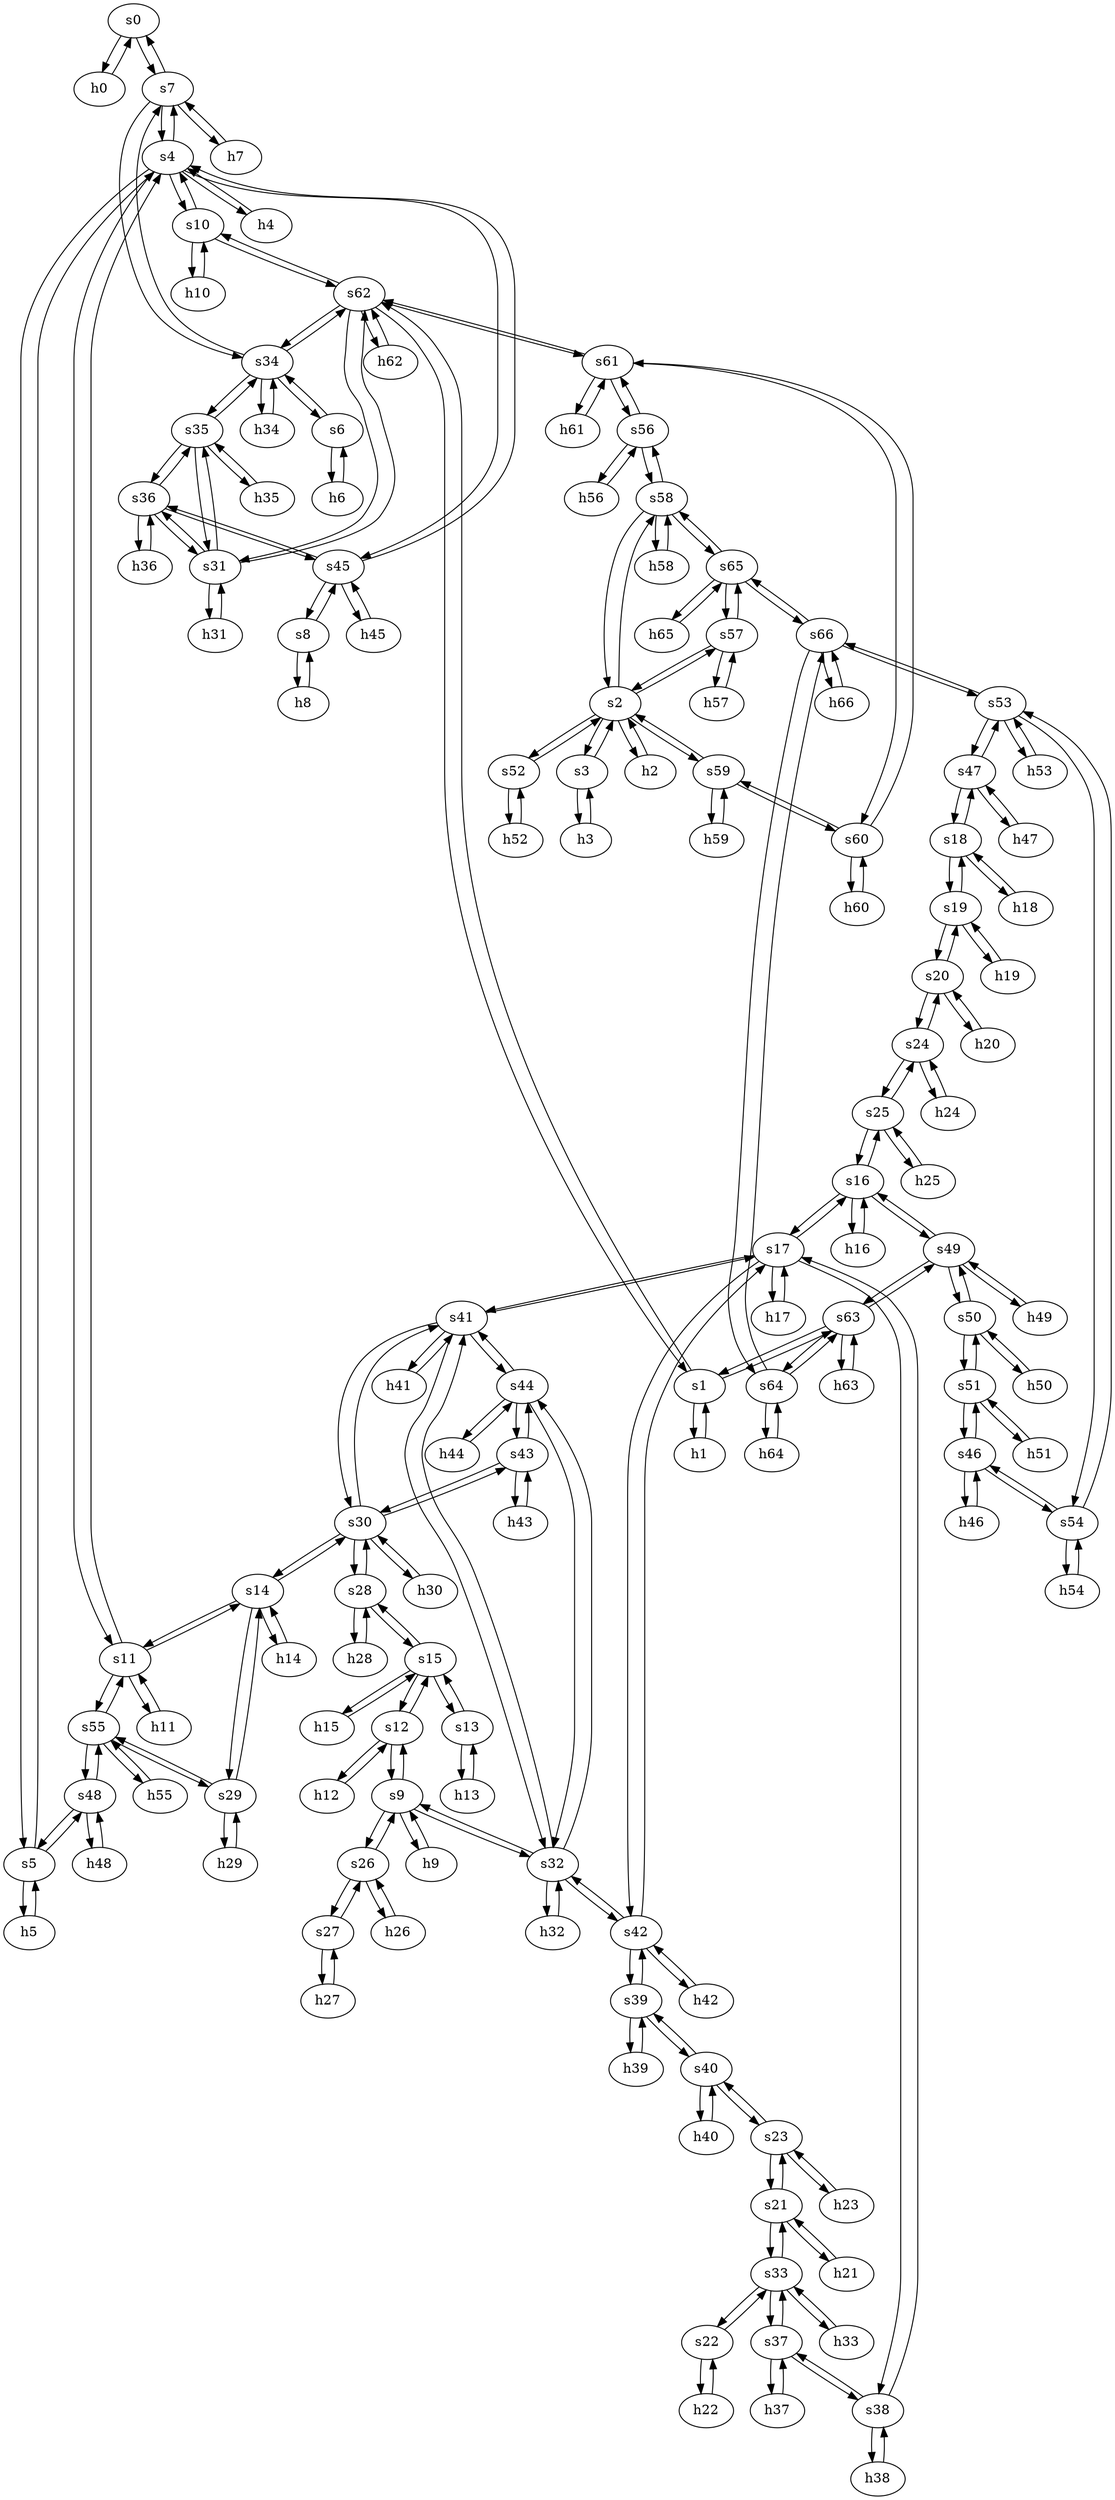 strict digraph "Missouri Network Alliance " {
	s0	 [id=0,
		type=switch];
	h0	 [ip="111.0.0.0",
		mac="00:00:00:00:0:0",
		type=host];
	s0 -> h0	 [capacity="1Gbps",
		cost=1,
		dst_port=1,
		src_port=1];
	s7	 [id=7,
		type=switch];
	s0 -> s7	 [capacity="1Gbps",
		cost=1,
		dst_port=2,
		src_port=2];
	s34	 [id=34,
		type=switch];
	s7 -> s34	 [capacity="1Gbps",
		cost=1,
		dst_port=3,
		src_port=4];
	h7	 [ip="111.0.7.7",
		mac="00:00:00:00:7:7",
		type=host];
	s7 -> h7	 [capacity="1Gbps",
		cost=1,
		dst_port=1,
		src_port=1];
	s4	 [id=4,
		type=switch];
	s7 -> s4	 [capacity="1Gbps",
		cost=1,
		dst_port=6,
		src_port=3];
	s7 -> s0	 [capacity="1Gbps",
		cost=1,
		dst_port=2,
		src_port=2];
	h20	 [ip="111.0.20.20",
		mac="00:00:00:00:20:20",
		type=host];
	s20	 [id=20,
		type=switch];
	h20 -> s20	 [capacity="1Gbps",
		cost=1,
		dst_port=1,
		src_port=1];
	h47	 [ip="111.0.47.47",
		mac="00:00:00:00:47:47",
		type=host];
	s47	 [id=47,
		type=switch];
	h47 -> s47	 [capacity="1Gbps",
		cost=1,
		dst_port=1,
		src_port=1];
	h46	 [ip="111.0.46.46",
		mac="00:00:00:00:46:46",
		type=host];
	s46	 [id=46,
		type=switch];
	h46 -> s46	 [capacity="1Gbps",
		cost=1,
		dst_port=1,
		src_port=1];
	h45	 [ip="111.0.45.45",
		mac="00:00:00:00:45:45",
		type=host];
	s45	 [id=45,
		type=switch];
	h45 -> s45	 [capacity="1Gbps",
		cost=1,
		dst_port=1,
		src_port=1];
	h44	 [ip="111.0.44.44",
		mac="00:00:00:00:44:44",
		type=host];
	s44	 [id=44,
		type=switch];
	h44 -> s44	 [capacity="1Gbps",
		cost=1,
		dst_port=1,
		src_port=1];
	h43	 [ip="111.0.43.43",
		mac="00:00:00:00:43:43",
		type=host];
	s43	 [id=43,
		type=switch];
	h43 -> s43	 [capacity="1Gbps",
		cost=1,
		dst_port=1,
		src_port=1];
	s5	 [id=5,
		type=switch];
	h5	 [ip="111.0.5.5",
		mac="00:00:00:00:5:5",
		type=host];
	s5 -> h5	 [capacity="1Gbps",
		cost=1,
		dst_port=1,
		src_port=1];
	s48	 [id=48,
		type=switch];
	s5 -> s48	 [capacity="1Gbps",
		cost=1,
		dst_port=2,
		src_port=3];
	s5 -> s4	 [capacity="1Gbps",
		cost=1,
		dst_port=5,
		src_port=2];
	h41	 [ip="111.0.41.41",
		mac="00:00:00:00:41:41",
		type=host];
	s41	 [id=41,
		type=switch];
	h41 -> s41	 [capacity="1Gbps",
		cost=1,
		dst_port=1,
		src_port=1];
	h40	 [ip="111.0.40.40",
		mac="00:00:00:00:40:40",
		type=host];
	s40	 [id=40,
		type=switch];
	h40 -> s40	 [capacity="1Gbps",
		cost=1,
		dst_port=1,
		src_port=1];
	h4	 [ip="111.0.4.4",
		mac="00:00:00:00:4:4",
		type=host];
	s4 -> h4	 [capacity="1Gbps",
		cost=1,
		dst_port=1,
		src_port=1];
	s4 -> s7	 [capacity="1Gbps",
		cost=1,
		dst_port=3,
		src_port=6];
	s11	 [id=11,
		type=switch];
	s4 -> s11	 [capacity="1Gbps",
		cost=1,
		dst_port=2,
		src_port=4];
	s4 -> s45	 [capacity="1Gbps",
		cost=1,
		dst_port=2,
		src_port=2];
	s4 -> s5	 [capacity="1Gbps",
		cost=1,
		dst_port=2,
		src_port=5];
	s10	 [id=10,
		type=switch];
	s4 -> s10	 [capacity="1Gbps",
		cost=1,
		dst_port=2,
		src_port=3];
	h49	 [ip="111.0.49.49",
		mac="00:00:00:00:49:49",
		type=host];
	s49	 [id=49,
		type=switch];
	h49 -> s49	 [capacity="1Gbps",
		cost=1,
		dst_port=1,
		src_port=1];
	h48	 [ip="111.0.48.48",
		mac="00:00:00:00:48:48",
		type=host];
	h48 -> s48	 [capacity="1Gbps",
		cost=1,
		dst_port=1,
		src_port=1];
	s57	 [id=57,
		type=switch];
	s65	 [id=65,
		type=switch];
	s57 -> s65	 [capacity="1Gbps",
		cost=1,
		dst_port=2,
		src_port=3];
	h57	 [ip="111.0.57.57",
		mac="00:00:00:00:57:57",
		type=host];
	s57 -> h57	 [capacity="1Gbps",
		cost=1,
		dst_port=1,
		src_port=1];
	s2	 [id=2,
		type=switch];
	s57 -> s2	 [capacity="1Gbps",
		cost=1,
		dst_port=2,
		src_port=2];
	s56	 [id=56,
		type=switch];
	s58	 [id=58,
		type=switch];
	s56 -> s58	 [capacity="1Gbps",
		cost=1,
		dst_port=3,
		src_port=2];
	s61	 [id=61,
		type=switch];
	s56 -> s61	 [capacity="1Gbps",
		cost=1,
		dst_port=2,
		src_port=3];
	h56	 [ip="111.0.56.56",
		mac="00:00:00:00:56:56",
		type=host];
	s56 -> h56	 [capacity="1Gbps",
		cost=1,
		dst_port=1,
		src_port=1];
	s55	 [id=55,
		type=switch];
	h55	 [ip="111.0.55.55",
		mac="00:00:00:00:55:55",
		type=host];
	s55 -> h55	 [capacity="1Gbps",
		cost=1,
		dst_port=1,
		src_port=1];
	s55 -> s11	 [capacity="1Gbps",
		cost=1,
		dst_port=4,
		src_port=2];
	s29	 [id=29,
		type=switch];
	s55 -> s29	 [capacity="1Gbps",
		cost=1,
		dst_port=3,
		src_port=3];
	s55 -> s48	 [capacity="1Gbps",
		cost=1,
		dst_port=3,
		src_port=4];
	s54	 [id=54,
		type=switch];
	s54 -> s46	 [capacity="1Gbps",
		cost=1,
		dst_port=3,
		src_port=2];
	h54	 [ip="111.0.54.54",
		mac="00:00:00:00:54:54",
		type=host];
	s54 -> h54	 [capacity="1Gbps",
		cost=1,
		dst_port=1,
		src_port=1];
	s53	 [id=53,
		type=switch];
	s54 -> s53	 [capacity="1Gbps",
		cost=1,
		dst_port=4,
		src_port=3];
	h53	 [ip="111.0.53.53",
		mac="00:00:00:00:53:53",
		type=host];
	s53 -> h53	 [capacity="1Gbps",
		cost=1,
		dst_port=1,
		src_port=1];
	s53 -> s54	 [capacity="1Gbps",
		cost=1,
		dst_port=3,
		src_port=4];
	s66	 [id=66,
		type=switch];
	s53 -> s66	 [capacity="1Gbps",
		cost=1,
		dst_port=2,
		src_port=3];
	s53 -> s47	 [capacity="1Gbps",
		cost=1,
		dst_port=3,
		src_port=2];
	s52	 [id=52,
		type=switch];
	h52	 [ip="111.0.52.52",
		mac="00:00:00:00:52:52",
		type=host];
	s52 -> h52	 [capacity="1Gbps",
		cost=1,
		dst_port=1,
		src_port=1];
	s52 -> s2	 [capacity="1Gbps",
		cost=1,
		dst_port=5,
		src_port=2];
	s51	 [id=51,
		type=switch];
	s51 -> s46	 [capacity="1Gbps",
		cost=1,
		dst_port=2,
		src_port=2];
	s50	 [id=50,
		type=switch];
	s51 -> s50	 [capacity="1Gbps",
		cost=1,
		dst_port=3,
		src_port=3];
	h51	 [ip="111.0.51.51",
		mac="00:00:00:00:51:51",
		type=host];
	s51 -> h51	 [capacity="1Gbps",
		cost=1,
		dst_port=1,
		src_port=1];
	h50	 [ip="111.0.50.50",
		mac="00:00:00:00:50:50",
		type=host];
	s50 -> h50	 [capacity="1Gbps",
		cost=1,
		dst_port=1,
		src_port=1];
	s50 -> s51	 [capacity="1Gbps",
		cost=1,
		dst_port=3,
		src_port=3];
	s50 -> s49	 [capacity="1Gbps",
		cost=1,
		dst_port=3,
		src_port=2];
	s59	 [id=59,
		type=switch];
	h59	 [ip="111.0.59.59",
		mac="00:00:00:00:59:59",
		type=host];
	s59 -> h59	 [capacity="1Gbps",
		cost=1,
		dst_port=1,
		src_port=1];
	s60	 [id=60,
		type=switch];
	s59 -> s60	 [capacity="1Gbps",
		cost=1,
		dst_port=2,
		src_port=3];
	s59 -> s2	 [capacity="1Gbps",
		cost=1,
		dst_port=6,
		src_port=2];
	h58	 [ip="111.0.58.58",
		mac="00:00:00:00:58:58",
		type=host];
	s58 -> h58	 [capacity="1Gbps",
		cost=1,
		dst_port=1,
		src_port=1];
	s58 -> s56	 [capacity="1Gbps",
		cost=1,
		dst_port=2,
		src_port=3];
	s58 -> s65	 [capacity="1Gbps",
		cost=1,
		dst_port=3,
		src_port=4];
	s58 -> s2	 [capacity="1Gbps",
		cost=1,
		dst_port=3,
		src_port=2];
	h54 -> s54	 [capacity="1Gbps",
		cost=1,
		dst_port=1,
		src_port=1];
	h55 -> s55	 [capacity="1Gbps",
		cost=1,
		dst_port=1,
		src_port=1];
	h56 -> s56	 [capacity="1Gbps",
		cost=1,
		dst_port=1,
		src_port=1];
	h57 -> s57	 [capacity="1Gbps",
		cost=1,
		dst_port=1,
		src_port=1];
	h50 -> s50	 [capacity="1Gbps",
		cost=1,
		dst_port=1,
		src_port=1];
	h51 -> s51	 [capacity="1Gbps",
		cost=1,
		dst_port=1,
		src_port=1];
	h52 -> s52	 [capacity="1Gbps",
		cost=1,
		dst_port=1,
		src_port=1];
	h53 -> s53	 [capacity="1Gbps",
		cost=1,
		dst_port=1,
		src_port=1];
	h58 -> s58	 [capacity="1Gbps",
		cost=1,
		dst_port=1,
		src_port=1];
	h59 -> s59	 [capacity="1Gbps",
		cost=1,
		dst_port=1,
		src_port=1];
	s44 -> s43	 [capacity="1Gbps",
		cost=1,
		dst_port=3,
		src_port=4];
	s44 -> h44	 [capacity="1Gbps",
		cost=1,
		dst_port=1,
		src_port=1];
	s32	 [id=32,
		type=switch];
	s44 -> s32	 [capacity="1Gbps",
		cost=1,
		dst_port=4,
		src_port=2];
	s44 -> s41	 [capacity="1Gbps",
		cost=1,
		dst_port=5,
		src_port=3];
	h24	 [ip="111.0.24.24",
		mac="00:00:00:00:24:24",
		type=host];
	s24	 [id=24,
		type=switch];
	h24 -> s24	 [capacity="1Gbps",
		cost=1,
		dst_port=1,
		src_port=1];
	s46 -> s51	 [capacity="1Gbps",
		cost=1,
		dst_port=2,
		src_port=2];
	s46 -> h46	 [capacity="1Gbps",
		cost=1,
		dst_port=1,
		src_port=1];
	s46 -> s54	 [capacity="1Gbps",
		cost=1,
		dst_port=2,
		src_port=3];
	s47 -> h47	 [capacity="1Gbps",
		cost=1,
		dst_port=1,
		src_port=1];
	s47 -> s53	 [capacity="1Gbps",
		cost=1,
		dst_port=2,
		src_port=3];
	s18	 [id=18,
		type=switch];
	s47 -> s18	 [capacity="1Gbps",
		cost=1,
		dst_port=3,
		src_port=2];
	s40 -> h40	 [capacity="1Gbps",
		cost=1,
		dst_port=1,
		src_port=1];
	s23	 [id=23,
		type=switch];
	s40 -> s23	 [capacity="1Gbps",
		cost=1,
		dst_port=3,
		src_port=2];
	s39	 [id=39,
		type=switch];
	s40 -> s39	 [capacity="1Gbps",
		cost=1,
		dst_port=2,
		src_port=3];
	s30	 [id=30,
		type=switch];
	s41 -> s30	 [capacity="1Gbps",
		cost=1,
		dst_port=4,
		src_port=3];
	s41 -> s44	 [capacity="1Gbps",
		cost=1,
		dst_port=3,
		src_port=5];
	s41 -> h41	 [capacity="1Gbps",
		cost=1,
		dst_port=1,
		src_port=1];
	s17	 [id=17,
		type=switch];
	s41 -> s17	 [capacity="1Gbps",
		cost=1,
		dst_port=3,
		src_port=2];
	s41 -> s32	 [capacity="1Gbps",
		cost=1,
		dst_port=5,
		src_port=4];
	s42	 [id=42,
		type=switch];
	s42 -> s17	 [capacity="1Gbps",
		cost=1,
		dst_port=4,
		src_port=2];
	s42 -> s32	 [capacity="1Gbps",
		cost=1,
		dst_port=3,
		src_port=3];
	s42 -> s39	 [capacity="1Gbps",
		cost=1,
		dst_port=3,
		src_port=4];
	h42	 [ip="111.0.42.42",
		mac="00:00:00:00:42:42",
		type=host];
	s42 -> h42	 [capacity="1Gbps",
		cost=1,
		dst_port=1,
		src_port=1];
	s43 -> s30	 [capacity="1Gbps",
		cost=1,
		dst_port=5,
		src_port=2];
	s43 -> s44	 [capacity="1Gbps",
		cost=1,
		dst_port=4,
		src_port=3];
	s43 -> h43	 [capacity="1Gbps",
		cost=1,
		dst_port=1,
		src_port=1];
	s48 -> h48	 [capacity="1Gbps",
		cost=1,
		dst_port=1,
		src_port=1];
	s48 -> s5	 [capacity="1Gbps",
		cost=1,
		dst_port=3,
		src_port=2];
	s48 -> s55	 [capacity="1Gbps",
		cost=1,
		dst_port=4,
		src_port=3];
	s49 -> h49	 [capacity="1Gbps",
		cost=1,
		dst_port=1,
		src_port=1];
	s49 -> s50	 [capacity="1Gbps",
		cost=1,
		dst_port=2,
		src_port=3];
	s16	 [id=16,
		type=switch];
	s49 -> s16	 [capacity="1Gbps",
		cost=1,
		dst_port=4,
		src_port=2];
	s63	 [id=63,
		type=switch];
	s49 -> s63	 [capacity="1Gbps",
		cost=1,
		dst_port=3,
		src_port=4];
	h42 -> s42	 [capacity="1Gbps",
		cost=1,
		dst_port=1,
		src_port=1];
	h61	 [ip="111.0.61.61",
		mac="00:00:00:00:61:61",
		type=host];
	h61 -> s61	 [capacity="1Gbps",
		cost=1,
		dst_port=1,
		src_port=1];
	h60	 [ip="111.0.60.60",
		mac="00:00:00:00:60:60",
		type=host];
	h60 -> s60	 [capacity="1Gbps",
		cost=1,
		dst_port=1,
		src_port=1];
	h63	 [ip="111.0.63.63",
		mac="00:00:00:00:63:63",
		type=host];
	h63 -> s63	 [capacity="1Gbps",
		cost=1,
		dst_port=1,
		src_port=1];
	h62	 [ip="111.0.62.62",
		mac="00:00:00:00:62:62",
		type=host];
	s62	 [id=62,
		type=switch];
	h62 -> s62	 [capacity="1Gbps",
		cost=1,
		dst_port=1,
		src_port=1];
	h65	 [ip="111.0.65.65",
		mac="00:00:00:00:65:65",
		type=host];
	h65 -> s65	 [capacity="1Gbps",
		cost=1,
		dst_port=1,
		src_port=1];
	h64	 [ip="111.0.64.64",
		mac="00:00:00:00:64:64",
		type=host];
	s64	 [id=64,
		type=switch];
	h64 -> s64	 [capacity="1Gbps",
		cost=1,
		dst_port=1,
		src_port=1];
	h66	 [ip="111.0.66.66",
		mac="00:00:00:00:66:66",
		type=host];
	h66 -> s66	 [capacity="1Gbps",
		cost=1,
		dst_port=1,
		src_port=1];
	s45 -> h45	 [capacity="1Gbps",
		cost=1,
		dst_port=1,
		src_port=1];
	s36	 [id=36,
		type=switch];
	s45 -> s36	 [capacity="1Gbps",
		cost=1,
		dst_port=4,
		src_port=4];
	s8	 [id=8,
		type=switch];
	s45 -> s8	 [capacity="1Gbps",
		cost=1,
		dst_port=2,
		src_port=3];
	s45 -> s4	 [capacity="1Gbps",
		cost=1,
		dst_port=2,
		src_port=2];
	s19	 [id=19,
		type=switch];
	h19	 [ip="111.0.19.19",
		mac="00:00:00:00:19:19",
		type=host];
	s19 -> h19	 [capacity="1Gbps",
		cost=1,
		dst_port=1,
		src_port=1];
	s19 -> s20	 [capacity="1Gbps",
		cost=1,
		dst_port=2,
		src_port=3];
	s19 -> s18	 [capacity="1Gbps",
		cost=1,
		dst_port=2,
		src_port=2];
	h18	 [ip="111.0.18.18",
		mac="00:00:00:00:18:18",
		type=host];
	s18 -> h18	 [capacity="1Gbps",
		cost=1,
		dst_port=1,
		src_port=1];
	s18 -> s47	 [capacity="1Gbps",
		cost=1,
		dst_port=2,
		src_port=3];
	s18 -> s19	 [capacity="1Gbps",
		cost=1,
		dst_port=2,
		src_port=2];
	s13	 [id=13,
		type=switch];
	s15	 [id=15,
		type=switch];
	s13 -> s15	 [capacity="1Gbps",
		cost=1,
		dst_port=3,
		src_port=2];
	h13	 [ip="111.0.13.13",
		mac="00:00:00:00:13:13",
		type=host];
	s13 -> h13	 [capacity="1Gbps",
		cost=1,
		dst_port=1,
		src_port=1];
	s12	 [id=12,
		type=switch];
	h12	 [ip="111.0.12.12",
		mac="00:00:00:00:12:12",
		type=host];
	s12 -> h12	 [capacity="1Gbps",
		cost=1,
		dst_port=1,
		src_port=1];
	s12 -> s15	 [capacity="1Gbps",
		cost=1,
		dst_port=2,
		src_port=3];
	s9	 [id=9,
		type=switch];
	s12 -> s9	 [capacity="1Gbps",
		cost=1,
		dst_port=4,
		src_port=2];
	s14	 [id=14,
		type=switch];
	s11 -> s14	 [capacity="1Gbps",
		cost=1,
		dst_port=2,
		src_port=3];
	h11	 [ip="111.0.11.11",
		mac="00:00:00:00:11:11",
		type=host];
	s11 -> h11	 [capacity="1Gbps",
		cost=1,
		dst_port=1,
		src_port=1];
	s11 -> s4	 [capacity="1Gbps",
		cost=1,
		dst_port=4,
		src_port=2];
	s11 -> s55	 [capacity="1Gbps",
		cost=1,
		dst_port=2,
		src_port=4];
	h10	 [ip="111.0.10.10",
		mac="00:00:00:00:10:10",
		type=host];
	s10 -> h10	 [capacity="1Gbps",
		cost=1,
		dst_port=1,
		src_port=1];
	s10 -> s62	 [capacity="1Gbps",
		cost=1,
		dst_port=3,
		src_port=3];
	s10 -> s4	 [capacity="1Gbps",
		cost=1,
		dst_port=3,
		src_port=2];
	s17 -> s16	 [capacity="1Gbps",
		cost=1,
		dst_port=2,
		src_port=2];
	s17 -> s42	 [capacity="1Gbps",
		cost=1,
		dst_port=2,
		src_port=4];
	s17 -> s41	 [capacity="1Gbps",
		cost=1,
		dst_port=2,
		src_port=3];
	s38	 [id=38,
		type=switch];
	s17 -> s38	 [capacity="1Gbps",
		cost=1,
		dst_port=2,
		src_port=5];
	h17	 [ip="111.0.17.17",
		mac="00:00:00:00:17:17",
		type=host];
	s17 -> h17	 [capacity="1Gbps",
		cost=1,
		dst_port=1,
		src_port=1];
	s16 -> s49	 [capacity="1Gbps",
		cost=1,
		dst_port=2,
		src_port=4];
	h16	 [ip="111.0.16.16",
		mac="00:00:00:00:16:16",
		type=host];
	s16 -> h16	 [capacity="1Gbps",
		cost=1,
		dst_port=1,
		src_port=1];
	s25	 [id=25,
		type=switch];
	s16 -> s25	 [capacity="1Gbps",
		cost=1,
		dst_port=2,
		src_port=3];
	s16 -> s17	 [capacity="1Gbps",
		cost=1,
		dst_port=2,
		src_port=2];
	s28	 [id=28,
		type=switch];
	s15 -> s28	 [capacity="1Gbps",
		cost=1,
		dst_port=2,
		src_port=4];
	s15 -> s12	 [capacity="1Gbps",
		cost=1,
		dst_port=3,
		src_port=2];
	h15	 [ip="111.0.15.15",
		mac="00:00:00:00:15:15",
		type=host];
	s15 -> h15	 [capacity="1Gbps",
		cost=1,
		dst_port=1,
		src_port=1];
	s15 -> s13	 [capacity="1Gbps",
		cost=1,
		dst_port=2,
		src_port=3];
	h14	 [ip="111.0.14.14",
		mac="00:00:00:00:14:14",
		type=host];
	s14 -> h14	 [capacity="1Gbps",
		cost=1,
		dst_port=1,
		src_port=1];
	s14 -> s30	 [capacity="1Gbps",
		cost=1,
		dst_port=2,
		src_port=4];
	s14 -> s11	 [capacity="1Gbps",
		cost=1,
		dst_port=3,
		src_port=2];
	s14 -> s29	 [capacity="1Gbps",
		cost=1,
		dst_port=2,
		src_port=3];
	s66 -> s64	 [capacity="1Gbps",
		cost=1,
		dst_port=3,
		src_port=3];
	s66 -> s65	 [capacity="1Gbps",
		cost=1,
		dst_port=4,
		src_port=4];
	s66 -> h66	 [capacity="1Gbps",
		cost=1,
		dst_port=1,
		src_port=1];
	s66 -> s53	 [capacity="1Gbps",
		cost=1,
		dst_port=3,
		src_port=2];
	s64 -> h64	 [capacity="1Gbps",
		cost=1,
		dst_port=1,
		src_port=1];
	s64 -> s66	 [capacity="1Gbps",
		cost=1,
		dst_port=3,
		src_port=3];
	s64 -> s63	 [capacity="1Gbps",
		cost=1,
		dst_port=4,
		src_port=2];
	s65 -> s58	 [capacity="1Gbps",
		cost=1,
		dst_port=4,
		src_port=3];
	s65 -> h65	 [capacity="1Gbps",
		cost=1,
		dst_port=1,
		src_port=1];
	s65 -> s66	 [capacity="1Gbps",
		cost=1,
		dst_port=4,
		src_port=4];
	s65 -> s57	 [capacity="1Gbps",
		cost=1,
		dst_port=3,
		src_port=2];
	s62 -> h62	 [capacity="1Gbps",
		cost=1,
		dst_port=1,
		src_port=1];
	s62 -> s34	 [capacity="1Gbps",
		cost=1,
		dst_port=5,
		src_port=5];
	s1	 [id=1,
		type=switch];
	s62 -> s1	 [capacity="1Gbps",
		cost=1,
		dst_port=2,
		src_port=2];
	s62 -> s61	 [capacity="1Gbps",
		cost=1,
		dst_port=4,
		src_port=6];
	s62 -> s10	 [capacity="1Gbps",
		cost=1,
		dst_port=3,
		src_port=3];
	s31	 [id=31,
		type=switch];
	s62 -> s31	 [capacity="1Gbps",
		cost=1,
		dst_port=4,
		src_port=4];
	s63 -> h63	 [capacity="1Gbps",
		cost=1,
		dst_port=1,
		src_port=1];
	s63 -> s49	 [capacity="1Gbps",
		cost=1,
		dst_port=4,
		src_port=3];
	s63 -> s1	 [capacity="1Gbps",
		cost=1,
		dst_port=3,
		src_port=2];
	s63 -> s64	 [capacity="1Gbps",
		cost=1,
		dst_port=2,
		src_port=4];
	s60 -> s61	 [capacity="1Gbps",
		cost=1,
		dst_port=3,
		src_port=3];
	s60 -> h60	 [capacity="1Gbps",
		cost=1,
		dst_port=1,
		src_port=1];
	s60 -> s59	 [capacity="1Gbps",
		cost=1,
		dst_port=3,
		src_port=2];
	s61 -> s62	 [capacity="1Gbps",
		cost=1,
		dst_port=6,
		src_port=4];
	s61 -> s56	 [capacity="1Gbps",
		cost=1,
		dst_port=3,
		src_port=2];
	s61 -> h61	 [capacity="1Gbps",
		cost=1,
		dst_port=1,
		src_port=1];
	s61 -> s60	 [capacity="1Gbps",
		cost=1,
		dst_port=3,
		src_port=3];
	h8	 [ip="111.0.8.8",
		mac="00:00:00:00:8:8",
		type=host];
	h8 -> s8	 [capacity="1Gbps",
		cost=1,
		dst_port=1,
		src_port=1];
	h9	 [ip="111.0.9.9",
		mac="00:00:00:00:9:9",
		type=host];
	h9 -> s9	 [capacity="1Gbps",
		cost=1,
		dst_port=1,
		src_port=1];
	h2	 [ip="111.0.2.2",
		mac="00:00:00:00:2:2",
		type=host];
	h2 -> s2	 [capacity="1Gbps",
		cost=1,
		dst_port=1,
		src_port=1];
	h3	 [ip="111.0.3.3",
		mac="00:00:00:00:3:3",
		type=host];
	s3	 [id=3,
		type=switch];
	h3 -> s3	 [capacity="1Gbps",
		cost=1,
		dst_port=1,
		src_port=1];
	h0 -> s0	 [capacity="1Gbps",
		cost=1,
		dst_port=1,
		src_port=1];
	h1	 [ip="111.0.1.1",
		mac="00:00:00:00:1:1",
		type=host];
	h1 -> s1	 [capacity="1Gbps",
		cost=1,
		dst_port=1,
		src_port=1];
	h6	 [ip="111.0.6.6",
		mac="00:00:00:00:6:6",
		type=host];
	s6	 [id=6,
		type=switch];
	h6 -> s6	 [capacity="1Gbps",
		cost=1,
		dst_port=1,
		src_port=1];
	h7 -> s7	 [capacity="1Gbps",
		cost=1,
		dst_port=1,
		src_port=1];
	h4 -> s4	 [capacity="1Gbps",
		cost=1,
		dst_port=1,
		src_port=1];
	h5 -> s5	 [capacity="1Gbps",
		cost=1,
		dst_port=1,
		src_port=1];
	s39 -> s40	 [capacity="1Gbps",
		cost=1,
		dst_port=3,
		src_port=2];
	h39	 [ip="111.0.39.39",
		mac="00:00:00:00:39:39",
		type=host];
	s39 -> h39	 [capacity="1Gbps",
		cost=1,
		dst_port=1,
		src_port=1];
	s39 -> s42	 [capacity="1Gbps",
		cost=1,
		dst_port=4,
		src_port=3];
	s37	 [id=37,
		type=switch];
	s38 -> s37	 [capacity="1Gbps",
		cost=1,
		dst_port=3,
		src_port=3];
	s38 -> s17	 [capacity="1Gbps",
		cost=1,
		dst_port=5,
		src_port=2];
	h38	 [ip="111.0.38.38",
		mac="00:00:00:00:38:38",
		type=host];
	s38 -> h38	 [capacity="1Gbps",
		cost=1,
		dst_port=1,
		src_port=1];
	s35	 [id=35,
		type=switch];
	s35 -> s34	 [capacity="1Gbps",
		cost=1,
		dst_port=4,
		src_port=3];
	s35 -> s36	 [capacity="1Gbps",
		cost=1,
		dst_port=3,
		src_port=4];
	s35 -> s31	 [capacity="1Gbps",
		cost=1,
		dst_port=2,
		src_port=2];
	h35	 [ip="111.0.35.35",
		mac="00:00:00:00:35:35",
		type=host];
	s35 -> h35	 [capacity="1Gbps",
		cost=1,
		dst_port=1,
		src_port=1];
	s34 -> s7	 [capacity="1Gbps",
		cost=1,
		dst_port=4,
		src_port=3];
	s34 -> s35	 [capacity="1Gbps",
		cost=1,
		dst_port=3,
		src_port=4];
	s34 -> s62	 [capacity="1Gbps",
		cost=1,
		dst_port=5,
		src_port=5];
	h34	 [ip="111.0.34.34",
		mac="00:00:00:00:34:34",
		type=host];
	s34 -> h34	 [capacity="1Gbps",
		cost=1,
		dst_port=1,
		src_port=1];
	s34 -> s6	 [capacity="1Gbps",
		cost=1,
		dst_port=2,
		src_port=2];
	s33	 [id=33,
		type=switch];
	s37 -> s33	 [capacity="1Gbps",
		cost=1,
		dst_port=4,
		src_port=2];
	s37 -> s38	 [capacity="1Gbps",
		cost=1,
		dst_port=3,
		src_port=3];
	h37	 [ip="111.0.37.37",
		mac="00:00:00:00:37:37",
		type=host];
	s37 -> h37	 [capacity="1Gbps",
		cost=1,
		dst_port=1,
		src_port=1];
	s36 -> s35	 [capacity="1Gbps",
		cost=1,
		dst_port=4,
		src_port=3];
	s36 -> s45	 [capacity="1Gbps",
		cost=1,
		dst_port=4,
		src_port=4];
	h36	 [ip="111.0.36.36",
		mac="00:00:00:00:36:36",
		type=host];
	s36 -> h36	 [capacity="1Gbps",
		cost=1,
		dst_port=1,
		src_port=1];
	s36 -> s31	 [capacity="1Gbps",
		cost=1,
		dst_port=3,
		src_port=2];
	s31 -> s35	 [capacity="1Gbps",
		cost=1,
		dst_port=2,
		src_port=2];
	s31 -> s62	 [capacity="1Gbps",
		cost=1,
		dst_port=4,
		src_port=4];
	s31 -> s36	 [capacity="1Gbps",
		cost=1,
		dst_port=2,
		src_port=3];
	h31	 [ip="111.0.31.31",
		mac="00:00:00:00:31:31",
		type=host];
	s31 -> h31	 [capacity="1Gbps",
		cost=1,
		dst_port=1,
		src_port=1];
	s30 -> s14	 [capacity="1Gbps",
		cost=1,
		dst_port=4,
		src_port=2];
	s30 -> s43	 [capacity="1Gbps",
		cost=1,
		dst_port=2,
		src_port=5];
	s30 -> s28	 [capacity="1Gbps",
		cost=1,
		dst_port=3,
		src_port=3];
	h30	 [ip="111.0.30.30",
		mac="00:00:00:00:30:30",
		type=host];
	s30 -> h30	 [capacity="1Gbps",
		cost=1,
		dst_port=1,
		src_port=1];
	s30 -> s41	 [capacity="1Gbps",
		cost=1,
		dst_port=3,
		src_port=4];
	s33 -> s37	 [capacity="1Gbps",
		cost=1,
		dst_port=2,
		src_port=4];
	s21	 [id=21,
		type=switch];
	s33 -> s21	 [capacity="1Gbps",
		cost=1,
		dst_port=2,
		src_port=2];
	s22	 [id=22,
		type=switch];
	s33 -> s22	 [capacity="1Gbps",
		cost=1,
		dst_port=2,
		src_port=3];
	h33	 [ip="111.0.33.33",
		mac="00:00:00:00:33:33",
		type=host];
	s33 -> h33	 [capacity="1Gbps",
		cost=1,
		dst_port=1,
		src_port=1];
	h32	 [ip="111.0.32.32",
		mac="00:00:00:00:32:32",
		type=host];
	s32 -> h32	 [capacity="1Gbps",
		cost=1,
		dst_port=1,
		src_port=1];
	s32 -> s44	 [capacity="1Gbps",
		cost=1,
		dst_port=2,
		src_port=4];
	s32 -> s9	 [capacity="1Gbps",
		cost=1,
		dst_port=2,
		src_port=2];
	s32 -> s42	 [capacity="1Gbps",
		cost=1,
		dst_port=3,
		src_port=3];
	s32 -> s41	 [capacity="1Gbps",
		cost=1,
		dst_port=4,
		src_port=5];
	h18 -> s18	 [capacity="1Gbps",
		cost=1,
		dst_port=1,
		src_port=1];
	h19 -> s19	 [capacity="1Gbps",
		cost=1,
		dst_port=1,
		src_port=1];
	h10 -> s10	 [capacity="1Gbps",
		cost=1,
		dst_port=1,
		src_port=1];
	h11 -> s11	 [capacity="1Gbps",
		cost=1,
		dst_port=1,
		src_port=1];
	h12 -> s12	 [capacity="1Gbps",
		cost=1,
		dst_port=1,
		src_port=1];
	h13 -> s13	 [capacity="1Gbps",
		cost=1,
		dst_port=1,
		src_port=1];
	h14 -> s14	 [capacity="1Gbps",
		cost=1,
		dst_port=1,
		src_port=1];
	h15 -> s15	 [capacity="1Gbps",
		cost=1,
		dst_port=1,
		src_port=1];
	h16 -> s16	 [capacity="1Gbps",
		cost=1,
		dst_port=1,
		src_port=1];
	h17 -> s17	 [capacity="1Gbps",
		cost=1,
		dst_port=1,
		src_port=1];
	s9 -> s12	 [capacity="1Gbps",
		cost=1,
		dst_port=2,
		src_port=4];
	s9 -> s32	 [capacity="1Gbps",
		cost=1,
		dst_port=2,
		src_port=2];
	s26	 [id=26,
		type=switch];
	s9 -> s26	 [capacity="1Gbps",
		cost=1,
		dst_port=2,
		src_port=3];
	s9 -> h9	 [capacity="1Gbps",
		cost=1,
		dst_port=1,
		src_port=1];
	s8 -> h8	 [capacity="1Gbps",
		cost=1,
		dst_port=1,
		src_port=1];
	s8 -> s45	 [capacity="1Gbps",
		cost=1,
		dst_port=3,
		src_port=2];
	h29	 [ip="111.0.29.29",
		mac="00:00:00:00:29:29",
		type=host];
	h29 -> s29	 [capacity="1Gbps",
		cost=1,
		dst_port=1,
		src_port=1];
	h28	 [ip="111.0.28.28",
		mac="00:00:00:00:28:28",
		type=host];
	h28 -> s28	 [capacity="1Gbps",
		cost=1,
		dst_port=1,
		src_port=1];
	s23 -> s40	 [capacity="1Gbps",
		cost=1,
		dst_port=2,
		src_port=3];
	h23	 [ip="111.0.23.23",
		mac="00:00:00:00:23:23",
		type=host];
	s23 -> h23	 [capacity="1Gbps",
		cost=1,
		dst_port=1,
		src_port=1];
	s23 -> s21	 [capacity="1Gbps",
		cost=1,
		dst_port=3,
		src_port=2];
	s3 -> h3	 [capacity="1Gbps",
		cost=1,
		dst_port=1,
		src_port=1];
	s3 -> s2	 [capacity="1Gbps",
		cost=1,
		dst_port=4,
		src_port=2];
	s2 -> s58	 [capacity="1Gbps",
		cost=1,
		dst_port=2,
		src_port=3];
	s2 -> s52	 [capacity="1Gbps",
		cost=1,
		dst_port=2,
		src_port=5];
	s2 -> s3	 [capacity="1Gbps",
		cost=1,
		dst_port=2,
		src_port=4];
	s2 -> h2	 [capacity="1Gbps",
		cost=1,
		dst_port=1,
		src_port=1];
	s2 -> s57	 [capacity="1Gbps",
		cost=1,
		dst_port=2,
		src_port=2];
	s2 -> s59	 [capacity="1Gbps",
		cost=1,
		dst_port=2,
		src_port=6];
	s1 -> h1	 [capacity="1Gbps",
		cost=1,
		dst_port=1,
		src_port=1];
	s1 -> s62	 [capacity="1Gbps",
		cost=1,
		dst_port=2,
		src_port=2];
	s1 -> s63	 [capacity="1Gbps",
		cost=1,
		dst_port=2,
		src_port=3];
	h26	 [ip="111.0.26.26",
		mac="00:00:00:00:26:26",
		type=host];
	h26 -> s26	 [capacity="1Gbps",
		cost=1,
		dst_port=1,
		src_port=1];
	h21	 [ip="111.0.21.21",
		mac="00:00:00:00:21:21",
		type=host];
	h21 -> s21	 [capacity="1Gbps",
		cost=1,
		dst_port=1,
		src_port=1];
	s6 -> s34	 [capacity="1Gbps",
		cost=1,
		dst_port=2,
		src_port=2];
	s6 -> h6	 [capacity="1Gbps",
		cost=1,
		dst_port=1,
		src_port=1];
	h23 -> s23	 [capacity="1Gbps",
		cost=1,
		dst_port=1,
		src_port=1];
	h22	 [ip="111.0.22.22",
		mac="00:00:00:00:22:22",
		type=host];
	h22 -> s22	 [capacity="1Gbps",
		cost=1,
		dst_port=1,
		src_port=1];
	h32 -> s32	 [capacity="1Gbps",
		cost=1,
		dst_port=1,
		src_port=1];
	h33 -> s33	 [capacity="1Gbps",
		cost=1,
		dst_port=1,
		src_port=1];
	h30 -> s30	 [capacity="1Gbps",
		cost=1,
		dst_port=1,
		src_port=1];
	h31 -> s31	 [capacity="1Gbps",
		cost=1,
		dst_port=1,
		src_port=1];
	h36 -> s36	 [capacity="1Gbps",
		cost=1,
		dst_port=1,
		src_port=1];
	h37 -> s37	 [capacity="1Gbps",
		cost=1,
		dst_port=1,
		src_port=1];
	h34 -> s34	 [capacity="1Gbps",
		cost=1,
		dst_port=1,
		src_port=1];
	h35 -> s35	 [capacity="1Gbps",
		cost=1,
		dst_port=1,
		src_port=1];
	h38 -> s38	 [capacity="1Gbps",
		cost=1,
		dst_port=1,
		src_port=1];
	h39 -> s39	 [capacity="1Gbps",
		cost=1,
		dst_port=1,
		src_port=1];
	s22 -> s33	 [capacity="1Gbps",
		cost=1,
		dst_port=3,
		src_port=2];
	s22 -> h22	 [capacity="1Gbps",
		cost=1,
		dst_port=1,
		src_port=1];
	h25	 [ip="111.0.25.25",
		mac="00:00:00:00:25:25",
		type=host];
	h25 -> s25	 [capacity="1Gbps",
		cost=1,
		dst_port=1,
		src_port=1];
	s20 -> h20	 [capacity="1Gbps",
		cost=1,
		dst_port=1,
		src_port=1];
	s20 -> s24	 [capacity="1Gbps",
		cost=1,
		dst_port=2,
		src_port=3];
	s20 -> s19	 [capacity="1Gbps",
		cost=1,
		dst_port=3,
		src_port=2];
	s21 -> h21	 [capacity="1Gbps",
		cost=1,
		dst_port=1,
		src_port=1];
	s21 -> s23	 [capacity="1Gbps",
		cost=1,
		dst_port=2,
		src_port=3];
	s21 -> s33	 [capacity="1Gbps",
		cost=1,
		dst_port=2,
		src_port=2];
	s27	 [id=27,
		type=switch];
	s26 -> s27	 [capacity="1Gbps",
		cost=1,
		dst_port=2,
		src_port=3];
	s26 -> h26	 [capacity="1Gbps",
		cost=1,
		dst_port=1,
		src_port=1];
	s26 -> s9	 [capacity="1Gbps",
		cost=1,
		dst_port=3,
		src_port=2];
	h27	 [ip="111.0.27.27",
		mac="00:00:00:00:27:27",
		type=host];
	s27 -> h27	 [capacity="1Gbps",
		cost=1,
		dst_port=1,
		src_port=1];
	s27 -> s26	 [capacity="1Gbps",
		cost=1,
		dst_port=3,
		src_port=2];
	s24 -> s25	 [capacity="1Gbps",
		cost=1,
		dst_port=3,
		src_port=3];
	s24 -> h24	 [capacity="1Gbps",
		cost=1,
		dst_port=1,
		src_port=1];
	s24 -> s20	 [capacity="1Gbps",
		cost=1,
		dst_port=3,
		src_port=2];
	s25 -> s24	 [capacity="1Gbps",
		cost=1,
		dst_port=3,
		src_port=3];
	s25 -> s16	 [capacity="1Gbps",
		cost=1,
		dst_port=3,
		src_port=2];
	s25 -> h25	 [capacity="1Gbps",
		cost=1,
		dst_port=1,
		src_port=1];
	s28 -> h28	 [capacity="1Gbps",
		cost=1,
		dst_port=1,
		src_port=1];
	s28 -> s30	 [capacity="1Gbps",
		cost=1,
		dst_port=3,
		src_port=3];
	s28 -> s15	 [capacity="1Gbps",
		cost=1,
		dst_port=4,
		src_port=2];
	s29 -> s14	 [capacity="1Gbps",
		cost=1,
		dst_port=3,
		src_port=2];
	s29 -> h29	 [capacity="1Gbps",
		cost=1,
		dst_port=1,
		src_port=1];
	s29 -> s55	 [capacity="1Gbps",
		cost=1,
		dst_port=3,
		src_port=3];
	h27 -> s27	 [capacity="1Gbps",
		cost=1,
		dst_port=1,
		src_port=1];
}
